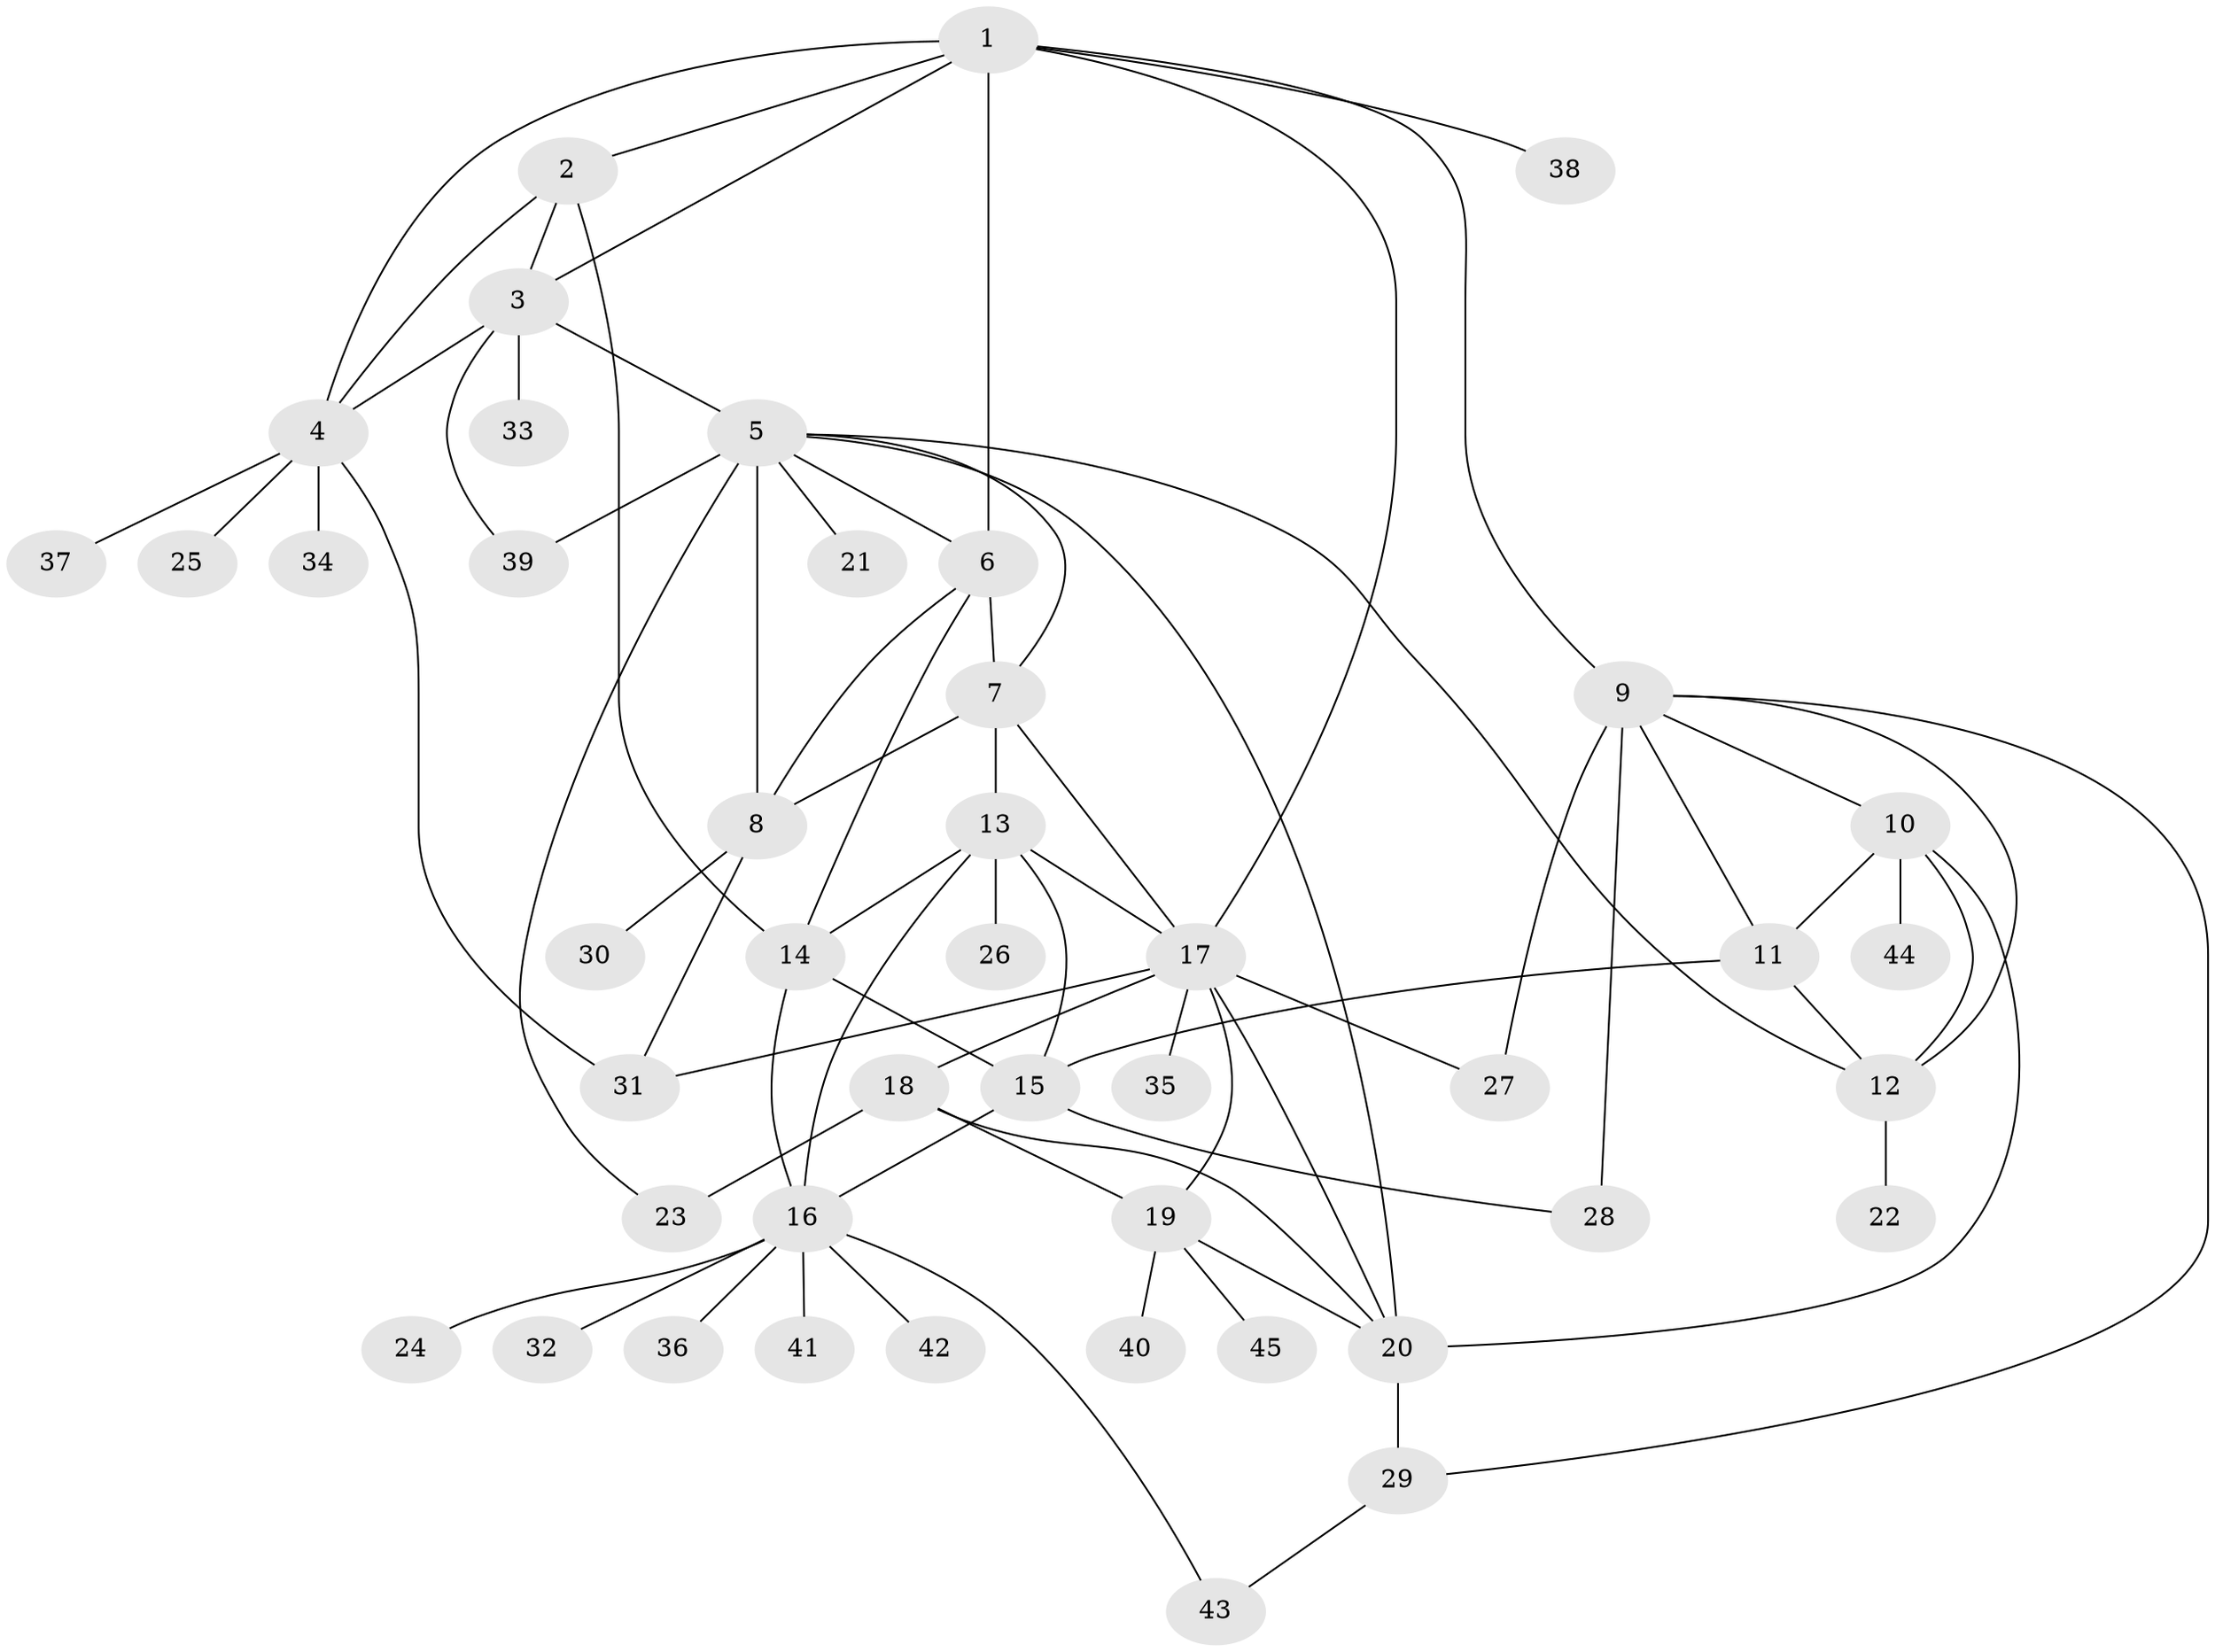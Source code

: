 // original degree distribution, {8: 0.04819277108433735, 5: 0.03614457831325301, 12: 0.012048192771084338, 4: 0.024096385542168676, 6: 0.08433734939759036, 9: 0.012048192771084338, 10: 0.012048192771084338, 13: 0.012048192771084338, 7: 0.012048192771084338, 2: 0.1927710843373494, 1: 0.5301204819277109, 3: 0.024096385542168676}
// Generated by graph-tools (version 1.1) at 2025/37/03/09/25 02:37:24]
// undirected, 45 vertices, 76 edges
graph export_dot {
graph [start="1"]
  node [color=gray90,style=filled];
  1;
  2;
  3;
  4;
  5;
  6;
  7;
  8;
  9;
  10;
  11;
  12;
  13;
  14;
  15;
  16;
  17;
  18;
  19;
  20;
  21;
  22;
  23;
  24;
  25;
  26;
  27;
  28;
  29;
  30;
  31;
  32;
  33;
  34;
  35;
  36;
  37;
  38;
  39;
  40;
  41;
  42;
  43;
  44;
  45;
  1 -- 2 [weight=1.0];
  1 -- 3 [weight=1.0];
  1 -- 4 [weight=1.0];
  1 -- 6 [weight=1.0];
  1 -- 9 [weight=1.0];
  1 -- 17 [weight=1.0];
  1 -- 38 [weight=1.0];
  2 -- 3 [weight=1.0];
  2 -- 4 [weight=1.0];
  2 -- 14 [weight=1.0];
  3 -- 4 [weight=1.0];
  3 -- 5 [weight=1.0];
  3 -- 33 [weight=2.0];
  3 -- 39 [weight=1.0];
  4 -- 25 [weight=1.0];
  4 -- 31 [weight=1.0];
  4 -- 34 [weight=1.0];
  4 -- 37 [weight=1.0];
  5 -- 6 [weight=1.0];
  5 -- 7 [weight=1.0];
  5 -- 8 [weight=1.0];
  5 -- 12 [weight=1.0];
  5 -- 20 [weight=1.0];
  5 -- 21 [weight=1.0];
  5 -- 23 [weight=1.0];
  5 -- 39 [weight=3.0];
  6 -- 7 [weight=1.0];
  6 -- 8 [weight=1.0];
  6 -- 14 [weight=1.0];
  7 -- 8 [weight=1.0];
  7 -- 13 [weight=1.0];
  7 -- 17 [weight=1.0];
  8 -- 30 [weight=1.0];
  8 -- 31 [weight=1.0];
  9 -- 10 [weight=1.0];
  9 -- 11 [weight=1.0];
  9 -- 12 [weight=1.0];
  9 -- 27 [weight=1.0];
  9 -- 28 [weight=2.0];
  9 -- 29 [weight=1.0];
  10 -- 11 [weight=1.0];
  10 -- 12 [weight=1.0];
  10 -- 20 [weight=1.0];
  10 -- 44 [weight=1.0];
  11 -- 12 [weight=1.0];
  11 -- 15 [weight=2.0];
  12 -- 22 [weight=1.0];
  13 -- 14 [weight=2.0];
  13 -- 15 [weight=1.0];
  13 -- 16 [weight=1.0];
  13 -- 17 [weight=1.0];
  13 -- 26 [weight=1.0];
  14 -- 15 [weight=2.0];
  14 -- 16 [weight=1.0];
  15 -- 16 [weight=1.0];
  15 -- 28 [weight=1.0];
  16 -- 24 [weight=1.0];
  16 -- 32 [weight=1.0];
  16 -- 36 [weight=1.0];
  16 -- 41 [weight=1.0];
  16 -- 42 [weight=1.0];
  16 -- 43 [weight=1.0];
  17 -- 18 [weight=1.0];
  17 -- 19 [weight=1.0];
  17 -- 20 [weight=1.0];
  17 -- 27 [weight=1.0];
  17 -- 31 [weight=4.0];
  17 -- 35 [weight=1.0];
  18 -- 19 [weight=1.0];
  18 -- 20 [weight=1.0];
  18 -- 23 [weight=2.0];
  19 -- 20 [weight=1.0];
  19 -- 40 [weight=1.0];
  19 -- 45 [weight=1.0];
  20 -- 29 [weight=1.0];
  29 -- 43 [weight=1.0];
}
